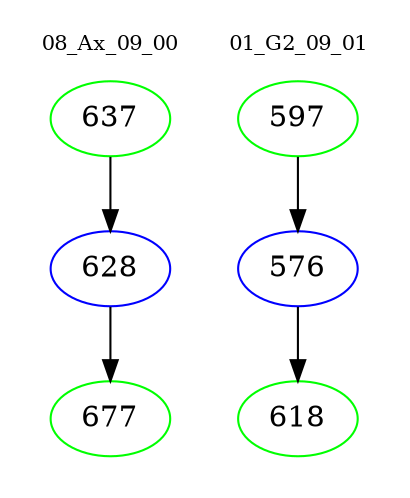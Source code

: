 digraph{
subgraph cluster_0 {
color = white
label = "08_Ax_09_00";
fontsize=10;
T0_637 [label="637", color="green"]
T0_637 -> T0_628 [color="black"]
T0_628 [label="628", color="blue"]
T0_628 -> T0_677 [color="black"]
T0_677 [label="677", color="green"]
}
subgraph cluster_1 {
color = white
label = "01_G2_09_01";
fontsize=10;
T1_597 [label="597", color="green"]
T1_597 -> T1_576 [color="black"]
T1_576 [label="576", color="blue"]
T1_576 -> T1_618 [color="black"]
T1_618 [label="618", color="green"]
}
}
